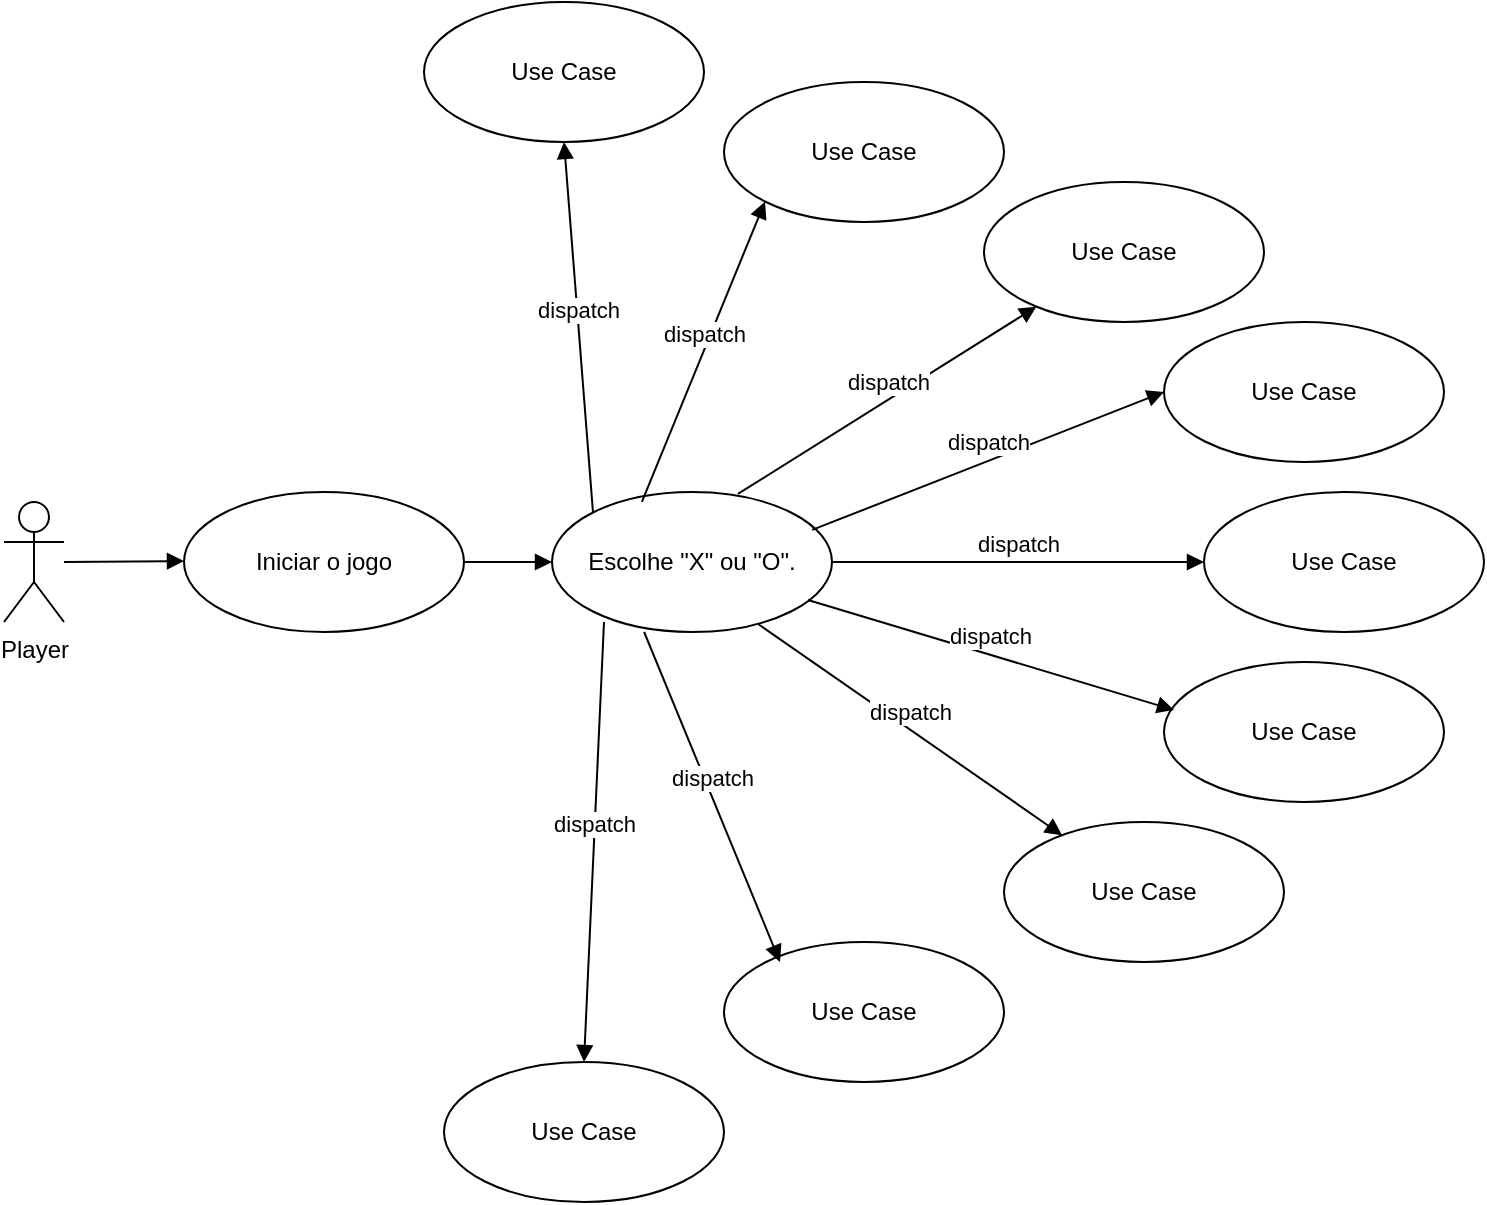 <mxfile version="22.0.4" type="github">
  <diagram name="Página-1" id="Pp-JpHpmr-6VNvOZuWV1">
    <mxGraphModel dx="1438" dy="771" grid="1" gridSize="10" guides="1" tooltips="1" connect="1" arrows="1" fold="1" page="1" pageScale="1" pageWidth="827" pageHeight="1169" math="0" shadow="0">
      <root>
        <mxCell id="0" />
        <mxCell id="1" parent="0" />
        <mxCell id="ejHKZptpygo6PtBSy5ee-1" value="Player" style="shape=umlActor;verticalLabelPosition=bottom;verticalAlign=top;html=1;" vertex="1" parent="1">
          <mxGeometry x="70" y="330" width="30" height="60" as="geometry" />
        </mxCell>
        <mxCell id="ejHKZptpygo6PtBSy5ee-3" value="" style="html=1;verticalAlign=bottom;endArrow=block;curved=0;rounded=0;" edge="1" parent="1">
          <mxGeometry width="80" relative="1" as="geometry">
            <mxPoint x="120" y="360" as="sourcePoint" />
            <mxPoint x="160" y="359.5" as="targetPoint" />
            <Array as="points">
              <mxPoint x="100" y="360" />
            </Array>
          </mxGeometry>
        </mxCell>
        <mxCell id="ejHKZptpygo6PtBSy5ee-4" value="Iniciar o jogo" style="ellipse;whiteSpace=wrap;html=1;" vertex="1" parent="1">
          <mxGeometry x="160" y="325" width="140" height="70" as="geometry" />
        </mxCell>
        <mxCell id="ejHKZptpygo6PtBSy5ee-7" value="" style="html=1;verticalAlign=bottom;endArrow=block;curved=0;rounded=0;entryX=0;entryY=0.5;entryDx=0;entryDy=0;exitX=1;exitY=0.5;exitDx=0;exitDy=0;" edge="1" parent="1" source="ejHKZptpygo6PtBSy5ee-4" target="ejHKZptpygo6PtBSy5ee-14">
          <mxGeometry width="80" relative="1" as="geometry">
            <mxPoint x="250" y="325" as="sourcePoint" />
            <mxPoint x="320" y="205" as="targetPoint" />
            <Array as="points" />
          </mxGeometry>
        </mxCell>
        <mxCell id="ejHKZptpygo6PtBSy5ee-14" value="Escolhe &quot;X&quot; ou &quot;O&quot;." style="ellipse;whiteSpace=wrap;html=1;" vertex="1" parent="1">
          <mxGeometry x="344" y="325" width="140" height="70" as="geometry" />
        </mxCell>
        <mxCell id="ejHKZptpygo6PtBSy5ee-18" value="Use Case" style="ellipse;whiteSpace=wrap;html=1;" vertex="1" parent="1">
          <mxGeometry x="280" y="80" width="140" height="70" as="geometry" />
        </mxCell>
        <mxCell id="ejHKZptpygo6PtBSy5ee-19" value="Use Case" style="ellipse;whiteSpace=wrap;html=1;" vertex="1" parent="1">
          <mxGeometry x="430" y="120" width="140" height="70" as="geometry" />
        </mxCell>
        <mxCell id="ejHKZptpygo6PtBSy5ee-20" value="Use Case" style="ellipse;whiteSpace=wrap;html=1;" vertex="1" parent="1">
          <mxGeometry x="560" y="170" width="140" height="70" as="geometry" />
        </mxCell>
        <mxCell id="ejHKZptpygo6PtBSy5ee-21" value="Use Case" style="ellipse;whiteSpace=wrap;html=1;" vertex="1" parent="1">
          <mxGeometry x="650" y="240" width="140" height="70" as="geometry" />
        </mxCell>
        <mxCell id="ejHKZptpygo6PtBSy5ee-22" value="Use Case" style="ellipse;whiteSpace=wrap;html=1;" vertex="1" parent="1">
          <mxGeometry x="670" y="325" width="140" height="70" as="geometry" />
        </mxCell>
        <mxCell id="ejHKZptpygo6PtBSy5ee-23" value="Use Case" style="ellipse;whiteSpace=wrap;html=1;" vertex="1" parent="1">
          <mxGeometry x="650" y="410" width="140" height="70" as="geometry" />
        </mxCell>
        <mxCell id="ejHKZptpygo6PtBSy5ee-26" value="Use Case" style="ellipse;whiteSpace=wrap;html=1;" vertex="1" parent="1">
          <mxGeometry x="570" y="490" width="140" height="70" as="geometry" />
        </mxCell>
        <mxCell id="ejHKZptpygo6PtBSy5ee-27" value="Use Case" style="ellipse;whiteSpace=wrap;html=1;" vertex="1" parent="1">
          <mxGeometry x="430" y="550" width="140" height="70" as="geometry" />
        </mxCell>
        <mxCell id="ejHKZptpygo6PtBSy5ee-28" value="Use Case" style="ellipse;whiteSpace=wrap;html=1;" vertex="1" parent="1">
          <mxGeometry x="290" y="610" width="140" height="70" as="geometry" />
        </mxCell>
        <mxCell id="ejHKZptpygo6PtBSy5ee-29" value="dispatch" style="html=1;verticalAlign=bottom;endArrow=block;curved=0;rounded=0;exitX=0;exitY=0;exitDx=0;exitDy=0;entryX=0.5;entryY=1;entryDx=0;entryDy=0;" edge="1" parent="1" source="ejHKZptpygo6PtBSy5ee-14" target="ejHKZptpygo6PtBSy5ee-18">
          <mxGeometry width="80" relative="1" as="geometry">
            <mxPoint x="370" y="390" as="sourcePoint" />
            <mxPoint x="450" y="390" as="targetPoint" />
          </mxGeometry>
        </mxCell>
        <mxCell id="ejHKZptpygo6PtBSy5ee-30" value="dispatch" style="html=1;verticalAlign=bottom;endArrow=block;curved=0;rounded=0;exitX=0.321;exitY=0.071;exitDx=0;exitDy=0;exitPerimeter=0;entryX=0;entryY=1;entryDx=0;entryDy=0;" edge="1" parent="1" source="ejHKZptpygo6PtBSy5ee-14" target="ejHKZptpygo6PtBSy5ee-19">
          <mxGeometry width="80" relative="1" as="geometry">
            <mxPoint x="370" y="390" as="sourcePoint" />
            <mxPoint x="460" y="200" as="targetPoint" />
          </mxGeometry>
        </mxCell>
        <mxCell id="ejHKZptpygo6PtBSy5ee-31" value="dispatch" style="html=1;verticalAlign=bottom;endArrow=block;curved=0;rounded=0;exitX=0.664;exitY=0.014;exitDx=0;exitDy=0;exitPerimeter=0;" edge="1" parent="1" source="ejHKZptpygo6PtBSy5ee-14" target="ejHKZptpygo6PtBSy5ee-20">
          <mxGeometry width="80" relative="1" as="geometry">
            <mxPoint x="370" y="390" as="sourcePoint" />
            <mxPoint x="450" y="390" as="targetPoint" />
          </mxGeometry>
        </mxCell>
        <mxCell id="ejHKZptpygo6PtBSy5ee-32" value="dispatch" style="html=1;verticalAlign=bottom;endArrow=block;curved=0;rounded=0;exitX=0.929;exitY=0.271;exitDx=0;exitDy=0;exitPerimeter=0;entryX=0;entryY=0.5;entryDx=0;entryDy=0;" edge="1" parent="1" source="ejHKZptpygo6PtBSy5ee-14" target="ejHKZptpygo6PtBSy5ee-21">
          <mxGeometry width="80" relative="1" as="geometry">
            <mxPoint x="370" y="390" as="sourcePoint" />
            <mxPoint x="450" y="390" as="targetPoint" />
          </mxGeometry>
        </mxCell>
        <mxCell id="ejHKZptpygo6PtBSy5ee-33" value="dispatch" style="html=1;verticalAlign=bottom;endArrow=block;curved=0;rounded=0;exitX=1;exitY=0.5;exitDx=0;exitDy=0;entryX=0;entryY=0.5;entryDx=0;entryDy=0;" edge="1" parent="1" source="ejHKZptpygo6PtBSy5ee-14" target="ejHKZptpygo6PtBSy5ee-22">
          <mxGeometry width="80" relative="1" as="geometry">
            <mxPoint x="370" y="390" as="sourcePoint" />
            <mxPoint x="660" y="360" as="targetPoint" />
          </mxGeometry>
        </mxCell>
        <mxCell id="ejHKZptpygo6PtBSy5ee-34" value="dispatch" style="html=1;verticalAlign=bottom;endArrow=block;curved=0;rounded=0;exitX=0.914;exitY=0.771;exitDx=0;exitDy=0;exitPerimeter=0;entryX=0.036;entryY=0.343;entryDx=0;entryDy=0;entryPerimeter=0;" edge="1" parent="1" source="ejHKZptpygo6PtBSy5ee-14" target="ejHKZptpygo6PtBSy5ee-23">
          <mxGeometry width="80" relative="1" as="geometry">
            <mxPoint x="370" y="390" as="sourcePoint" />
            <mxPoint x="450" y="390" as="targetPoint" />
          </mxGeometry>
        </mxCell>
        <mxCell id="ejHKZptpygo6PtBSy5ee-35" value="dispatch" style="html=1;verticalAlign=bottom;endArrow=block;curved=0;rounded=0;exitX=0.736;exitY=0.943;exitDx=0;exitDy=0;exitPerimeter=0;" edge="1" parent="1" source="ejHKZptpygo6PtBSy5ee-14" target="ejHKZptpygo6PtBSy5ee-26">
          <mxGeometry width="80" relative="1" as="geometry">
            <mxPoint x="370" y="390" as="sourcePoint" />
            <mxPoint x="450" y="390" as="targetPoint" />
          </mxGeometry>
        </mxCell>
        <mxCell id="ejHKZptpygo6PtBSy5ee-36" value="dispatch" style="html=1;verticalAlign=bottom;endArrow=block;curved=0;rounded=0;entryX=0.2;entryY=0.143;entryDx=0;entryDy=0;entryPerimeter=0;exitX=0.329;exitY=1;exitDx=0;exitDy=0;exitPerimeter=0;" edge="1" parent="1" source="ejHKZptpygo6PtBSy5ee-14" target="ejHKZptpygo6PtBSy5ee-27">
          <mxGeometry width="80" relative="1" as="geometry">
            <mxPoint x="400" y="400" as="sourcePoint" />
            <mxPoint x="450" y="390" as="targetPoint" />
          </mxGeometry>
        </mxCell>
        <mxCell id="ejHKZptpygo6PtBSy5ee-37" value="dispatch" style="html=1;verticalAlign=bottom;endArrow=block;curved=0;rounded=0;entryX=0.5;entryY=0;entryDx=0;entryDy=0;" edge="1" parent="1" target="ejHKZptpygo6PtBSy5ee-28">
          <mxGeometry width="80" relative="1" as="geometry">
            <mxPoint x="370" y="390" as="sourcePoint" />
            <mxPoint x="450" y="390" as="targetPoint" />
          </mxGeometry>
        </mxCell>
      </root>
    </mxGraphModel>
  </diagram>
</mxfile>
